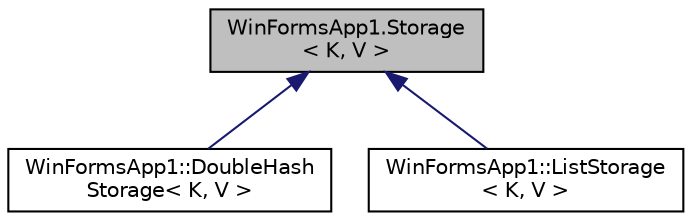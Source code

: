 digraph "WinFormsApp1.Storage&lt; K, V &gt;"
{
 // LATEX_PDF_SIZE
  edge [fontname="Helvetica",fontsize="10",labelfontname="Helvetica",labelfontsize="10"];
  node [fontname="Helvetica",fontsize="10",shape=record];
  Node1 [label="WinFormsApp1.Storage\l\< K, V \>",height=0.2,width=0.4,color="black", fillcolor="grey75", style="filled", fontcolor="black",tooltip=" "];
  Node1 -> Node2 [dir="back",color="midnightblue",fontsize="10",style="solid"];
  Node2 [label="WinFormsApp1::DoubleHash\lStorage\< K, V \>",height=0.2,width=0.4,color="black", fillcolor="white", style="filled",URL="$class_win_forms_app1_1_1_double_hash_storage.html",tooltip=" "];
  Node1 -> Node3 [dir="back",color="midnightblue",fontsize="10",style="solid"];
  Node3 [label="WinFormsApp1::ListStorage\l\< K, V \>",height=0.2,width=0.4,color="black", fillcolor="white", style="filled",URL="$class_win_forms_app1_1_1_list_storage.html",tooltip=" "];
}

